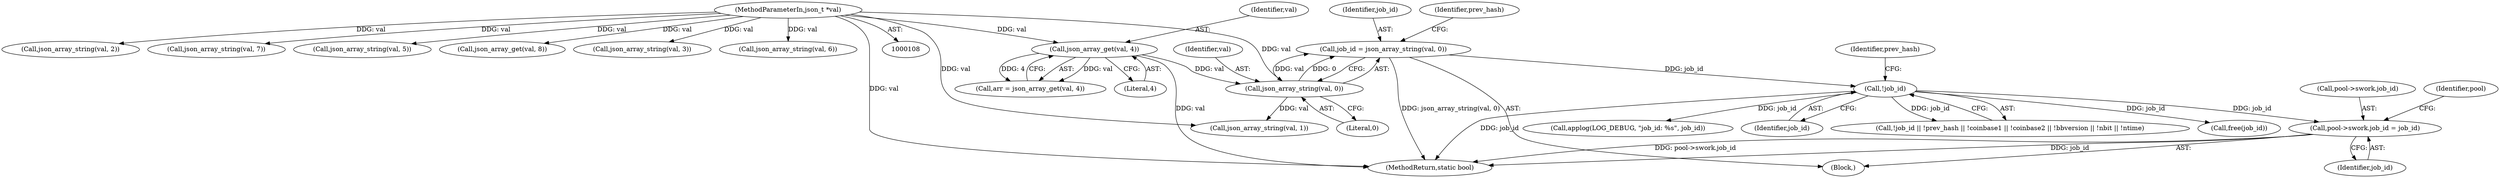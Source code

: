 digraph "0_sgminer_910c36089940e81fb85c65b8e63dcd2fac71470c@pointer" {
"1000277" [label="(Call,pool->swork.job_id = job_id)"];
"1000193" [label="(Call,!job_id)"];
"1000150" [label="(Call,job_id = json_array_string(val, 0))"];
"1000152" [label="(Call,json_array_string(val, 0))"];
"1000135" [label="(Call,json_array_get(val, 4))"];
"1000110" [label="(MethodParameterIn,json_t *val)"];
"1000768" [label="(MethodReturn,static bool)"];
"1000162" [label="(Call,json_array_string(val, 2))"];
"1000277" [label="(Call,pool->swork.job_id = job_id)"];
"1000182" [label="(Call,json_array_string(val, 7))"];
"1000151" [label="(Identifier,job_id)"];
"1000172" [label="(Call,json_array_string(val, 5))"];
"1000706" [label="(Call,applog(LOG_DEBUG, \"job_id: %s\", job_id))"];
"1000197" [label="(Identifier,prev_hash)"];
"1000278" [label="(Call,pool->swork.job_id)"];
"1000287" [label="(Identifier,pool)"];
"1000194" [label="(Identifier,job_id)"];
"1000154" [label="(Literal,0)"];
"1000152" [label="(Call,json_array_string(val, 0))"];
"1000153" [label="(Identifier,val)"];
"1000188" [label="(Call,json_array_get(val, 8))"];
"1000136" [label="(Identifier,val)"];
"1000135" [label="(Call,json_array_get(val, 4))"];
"1000193" [label="(Call,!job_id)"];
"1000150" [label="(Call,job_id = json_array_string(val, 0))"];
"1000137" [label="(Literal,4)"];
"1000156" [label="(Identifier,prev_hash)"];
"1000167" [label="(Call,json_array_string(val, 3))"];
"1000177" [label="(Call,json_array_string(val, 6))"];
"1000157" [label="(Call,json_array_string(val, 1))"];
"1000133" [label="(Call,arr = json_array_get(val, 4))"];
"1000192" [label="(Call,!job_id || !prev_hash || !coinbase1 || !coinbase2 || !bbversion || !nbit || !ntime)"];
"1000111" [label="(Block,)"];
"1000110" [label="(MethodParameterIn,json_t *val)"];
"1000283" [label="(Identifier,job_id)"];
"1000215" [label="(Call,free(job_id))"];
"1000277" -> "1000111"  [label="AST: "];
"1000277" -> "1000283"  [label="CFG: "];
"1000278" -> "1000277"  [label="AST: "];
"1000283" -> "1000277"  [label="AST: "];
"1000287" -> "1000277"  [label="CFG: "];
"1000277" -> "1000768"  [label="DDG: pool->swork.job_id"];
"1000277" -> "1000768"  [label="DDG: job_id"];
"1000193" -> "1000277"  [label="DDG: job_id"];
"1000193" -> "1000192"  [label="AST: "];
"1000193" -> "1000194"  [label="CFG: "];
"1000194" -> "1000193"  [label="AST: "];
"1000197" -> "1000193"  [label="CFG: "];
"1000192" -> "1000193"  [label="CFG: "];
"1000193" -> "1000768"  [label="DDG: job_id"];
"1000193" -> "1000192"  [label="DDG: job_id"];
"1000150" -> "1000193"  [label="DDG: job_id"];
"1000193" -> "1000215"  [label="DDG: job_id"];
"1000193" -> "1000706"  [label="DDG: job_id"];
"1000150" -> "1000111"  [label="AST: "];
"1000150" -> "1000152"  [label="CFG: "];
"1000151" -> "1000150"  [label="AST: "];
"1000152" -> "1000150"  [label="AST: "];
"1000156" -> "1000150"  [label="CFG: "];
"1000150" -> "1000768"  [label="DDG: json_array_string(val, 0)"];
"1000152" -> "1000150"  [label="DDG: val"];
"1000152" -> "1000150"  [label="DDG: 0"];
"1000152" -> "1000154"  [label="CFG: "];
"1000153" -> "1000152"  [label="AST: "];
"1000154" -> "1000152"  [label="AST: "];
"1000135" -> "1000152"  [label="DDG: val"];
"1000110" -> "1000152"  [label="DDG: val"];
"1000152" -> "1000157"  [label="DDG: val"];
"1000135" -> "1000133"  [label="AST: "];
"1000135" -> "1000137"  [label="CFG: "];
"1000136" -> "1000135"  [label="AST: "];
"1000137" -> "1000135"  [label="AST: "];
"1000133" -> "1000135"  [label="CFG: "];
"1000135" -> "1000768"  [label="DDG: val"];
"1000135" -> "1000133"  [label="DDG: val"];
"1000135" -> "1000133"  [label="DDG: 4"];
"1000110" -> "1000135"  [label="DDG: val"];
"1000110" -> "1000108"  [label="AST: "];
"1000110" -> "1000768"  [label="DDG: val"];
"1000110" -> "1000157"  [label="DDG: val"];
"1000110" -> "1000162"  [label="DDG: val"];
"1000110" -> "1000167"  [label="DDG: val"];
"1000110" -> "1000172"  [label="DDG: val"];
"1000110" -> "1000177"  [label="DDG: val"];
"1000110" -> "1000182"  [label="DDG: val"];
"1000110" -> "1000188"  [label="DDG: val"];
}
